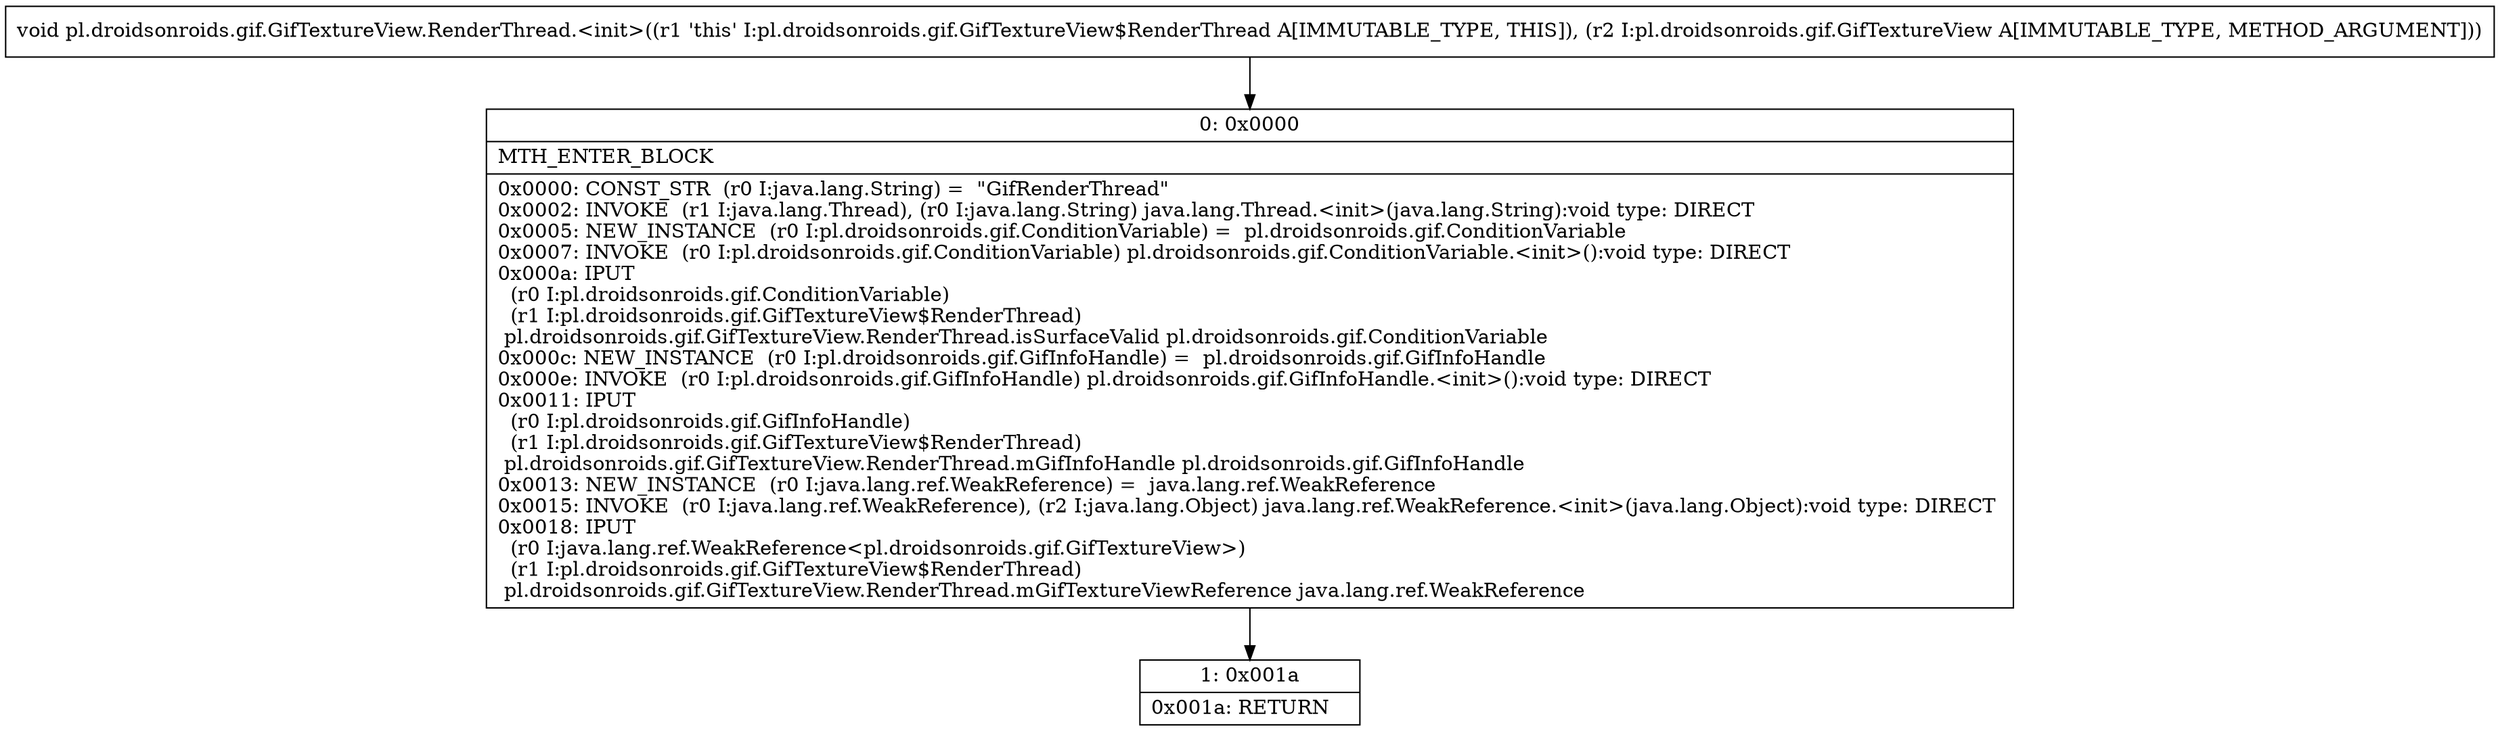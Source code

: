 digraph "CFG forpl.droidsonroids.gif.GifTextureView.RenderThread.\<init\>(Lpl\/droidsonroids\/gif\/GifTextureView;)V" {
Node_0 [shape=record,label="{0\:\ 0x0000|MTH_ENTER_BLOCK\l|0x0000: CONST_STR  (r0 I:java.lang.String) =  \"GifRenderThread\" \l0x0002: INVOKE  (r1 I:java.lang.Thread), (r0 I:java.lang.String) java.lang.Thread.\<init\>(java.lang.String):void type: DIRECT \l0x0005: NEW_INSTANCE  (r0 I:pl.droidsonroids.gif.ConditionVariable) =  pl.droidsonroids.gif.ConditionVariable \l0x0007: INVOKE  (r0 I:pl.droidsonroids.gif.ConditionVariable) pl.droidsonroids.gif.ConditionVariable.\<init\>():void type: DIRECT \l0x000a: IPUT  \l  (r0 I:pl.droidsonroids.gif.ConditionVariable)\l  (r1 I:pl.droidsonroids.gif.GifTextureView$RenderThread)\l pl.droidsonroids.gif.GifTextureView.RenderThread.isSurfaceValid pl.droidsonroids.gif.ConditionVariable \l0x000c: NEW_INSTANCE  (r0 I:pl.droidsonroids.gif.GifInfoHandle) =  pl.droidsonroids.gif.GifInfoHandle \l0x000e: INVOKE  (r0 I:pl.droidsonroids.gif.GifInfoHandle) pl.droidsonroids.gif.GifInfoHandle.\<init\>():void type: DIRECT \l0x0011: IPUT  \l  (r0 I:pl.droidsonroids.gif.GifInfoHandle)\l  (r1 I:pl.droidsonroids.gif.GifTextureView$RenderThread)\l pl.droidsonroids.gif.GifTextureView.RenderThread.mGifInfoHandle pl.droidsonroids.gif.GifInfoHandle \l0x0013: NEW_INSTANCE  (r0 I:java.lang.ref.WeakReference) =  java.lang.ref.WeakReference \l0x0015: INVOKE  (r0 I:java.lang.ref.WeakReference), (r2 I:java.lang.Object) java.lang.ref.WeakReference.\<init\>(java.lang.Object):void type: DIRECT \l0x0018: IPUT  \l  (r0 I:java.lang.ref.WeakReference\<pl.droidsonroids.gif.GifTextureView\>)\l  (r1 I:pl.droidsonroids.gif.GifTextureView$RenderThread)\l pl.droidsonroids.gif.GifTextureView.RenderThread.mGifTextureViewReference java.lang.ref.WeakReference \l}"];
Node_1 [shape=record,label="{1\:\ 0x001a|0x001a: RETURN   \l}"];
MethodNode[shape=record,label="{void pl.droidsonroids.gif.GifTextureView.RenderThread.\<init\>((r1 'this' I:pl.droidsonroids.gif.GifTextureView$RenderThread A[IMMUTABLE_TYPE, THIS]), (r2 I:pl.droidsonroids.gif.GifTextureView A[IMMUTABLE_TYPE, METHOD_ARGUMENT])) }"];
MethodNode -> Node_0;
Node_0 -> Node_1;
}


